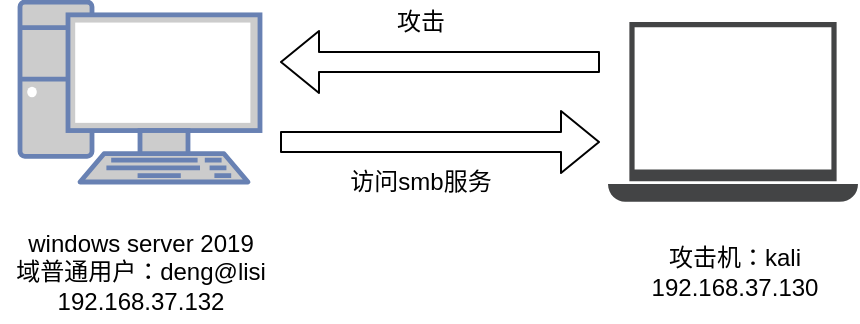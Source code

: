<mxfile version="14.9.1" type="github">
  <diagram id="K-4C3Y1YlX2wa421bOk5" name="Page-1">
    <mxGraphModel dx="1422" dy="762" grid="1" gridSize="10" guides="1" tooltips="1" connect="1" arrows="1" fold="1" page="1" pageScale="1" pageWidth="827" pageHeight="1169" math="0" shadow="0">
      <root>
        <mxCell id="0" />
        <mxCell id="1" parent="0" />
        <mxCell id="1arQWdfZEfJlzFdT9InM-1" value="" style="fontColor=#0066CC;verticalAlign=top;verticalLabelPosition=bottom;labelPosition=center;align=center;html=1;outlineConnect=0;fillColor=#CCCCCC;strokeColor=#6881B3;gradientColor=none;gradientDirection=north;strokeWidth=2;shape=mxgraph.networks.pc;" vertex="1" parent="1">
          <mxGeometry x="120" y="180" width="120" height="90" as="geometry" />
        </mxCell>
        <mxCell id="1arQWdfZEfJlzFdT9InM-2" value="" style="pointerEvents=1;shadow=0;dashed=0;html=1;strokeColor=none;fillColor=#434445;aspect=fixed;labelPosition=center;verticalLabelPosition=bottom;verticalAlign=top;align=center;outlineConnect=0;shape=mxgraph.vvd.laptop;" vertex="1" parent="1">
          <mxGeometry x="414" y="190" width="125" height="90" as="geometry" />
        </mxCell>
        <mxCell id="1arQWdfZEfJlzFdT9InM-5" value="" style="shape=flexArrow;endArrow=classic;html=1;" edge="1" parent="1">
          <mxGeometry width="50" height="50" relative="1" as="geometry">
            <mxPoint x="250" y="250" as="sourcePoint" />
            <mxPoint x="410" y="250" as="targetPoint" />
          </mxGeometry>
        </mxCell>
        <mxCell id="1arQWdfZEfJlzFdT9InM-6" value="" style="shape=flexArrow;endArrow=classic;html=1;" edge="1" parent="1">
          <mxGeometry width="50" height="50" relative="1" as="geometry">
            <mxPoint x="410" y="210" as="sourcePoint" />
            <mxPoint x="250" y="210" as="targetPoint" />
          </mxGeometry>
        </mxCell>
        <mxCell id="1arQWdfZEfJlzFdT9InM-7" value="访问smb服务" style="text;html=1;align=center;verticalAlign=middle;resizable=0;points=[];autosize=1;strokeColor=none;" vertex="1" parent="1">
          <mxGeometry x="275" y="260" width="90" height="20" as="geometry" />
        </mxCell>
        <mxCell id="1arQWdfZEfJlzFdT9InM-9" value="攻击" style="text;html=1;align=center;verticalAlign=middle;resizable=0;points=[];autosize=1;strokeColor=none;" vertex="1" parent="1">
          <mxGeometry x="300" y="180" width="40" height="20" as="geometry" />
        </mxCell>
        <mxCell id="1arQWdfZEfJlzFdT9InM-10" value="windows server 2019&lt;br&gt;域普通用户：deng@lisi&lt;br&gt;192.168.37.132" style="text;html=1;align=center;verticalAlign=middle;resizable=0;points=[];autosize=1;strokeColor=none;" vertex="1" parent="1">
          <mxGeometry x="110" y="290" width="140" height="50" as="geometry" />
        </mxCell>
        <mxCell id="1arQWdfZEfJlzFdT9InM-11" value="攻击机：kali&lt;br&gt;192.168.37.130" style="text;html=1;align=center;verticalAlign=middle;resizable=0;points=[];autosize=1;strokeColor=none;" vertex="1" parent="1">
          <mxGeometry x="426.5" y="300" width="100" height="30" as="geometry" />
        </mxCell>
      </root>
    </mxGraphModel>
  </diagram>
</mxfile>
